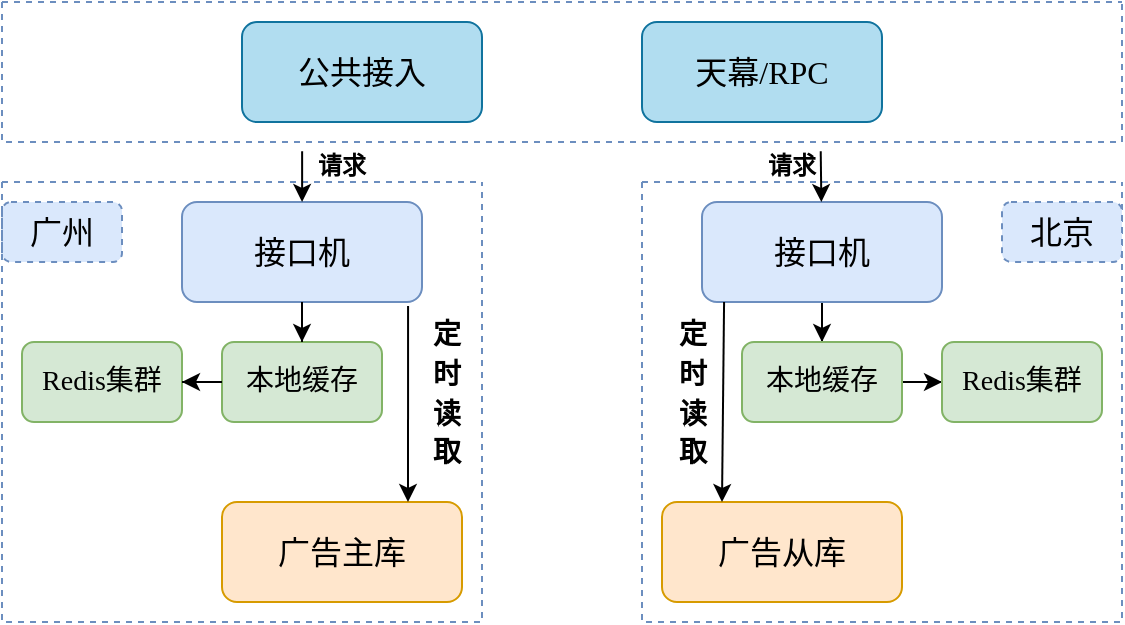 <mxfile version="20.8.5" type="github">
  <diagram id="g77NV5Jpvd8c-g1gd50a" name="第 1 页">
    <mxGraphModel dx="1195" dy="657" grid="1" gridSize="10" guides="1" tooltips="1" connect="1" arrows="1" fold="1" page="1" pageScale="1" pageWidth="827" pageHeight="1169" math="0" shadow="0">
      <root>
        <mxCell id="0" />
        <mxCell id="1" parent="0" />
        <mxCell id="sQSbw70mtBKwgn5H8qq--43" value="&lt;font style=&quot;font-size: 16px;&quot;&gt;公共接入&lt;/font&gt;" style="rounded=1;whiteSpace=wrap;html=1;fillColor=#b1ddf0;strokeColor=#10739e;fontFamily=Verdana;" parent="1" vertex="1">
          <mxGeometry x="200" y="120" width="120" height="50" as="geometry" />
        </mxCell>
        <mxCell id="bUQ-HvQgCxrvzn8xXoF2-1" value="" style="swimlane;startSize=0;fontFamily=Verdana;fontSize=13;dashed=1;fillColor=#dae8fc;strokeColor=#6c8ebf;movable=1;resizable=1;rotatable=1;deletable=1;editable=1;connectable=1;" vertex="1" parent="1">
          <mxGeometry x="80" y="110" width="560" height="70" as="geometry" />
        </mxCell>
        <mxCell id="sQSbw70mtBKwgn5H8qq--44" value="天幕/RPC" style="rounded=1;whiteSpace=wrap;html=1;fontFamily=Verdana;fontSize=16;fillColor=#b1ddf0;strokeColor=#10739e;" parent="bUQ-HvQgCxrvzn8xXoF2-1" vertex="1">
          <mxGeometry x="320" y="10" width="120" height="50" as="geometry" />
        </mxCell>
        <mxCell id="bUQ-HvQgCxrvzn8xXoF2-10" value="广州" style="rounded=1;whiteSpace=wrap;html=1;dashed=1;fontFamily=Verdana;fontSize=16;fillColor=#dae8fc;strokeColor=#6c8ebf;" vertex="1" parent="1">
          <mxGeometry x="80" y="210" width="60" height="30" as="geometry" />
        </mxCell>
        <mxCell id="bUQ-HvQgCxrvzn8xXoF2-11" value="" style="swimlane;startSize=0;fontFamily=Verdana;fontSize=13;dashed=1;fillColor=#dae8fc;strokeColor=#6c8ebf;movable=1;resizable=1;rotatable=1;deletable=1;editable=1;connectable=1;" vertex="1" parent="1">
          <mxGeometry x="80" y="200" width="240" height="220" as="geometry" />
        </mxCell>
        <mxCell id="bUQ-HvQgCxrvzn8xXoF2-5" value="Redis集群" style="rounded=1;whiteSpace=wrap;html=1;fontFamily=Verdana;fontSize=14;fillColor=#d5e8d4;strokeColor=#82b366;" vertex="1" parent="bUQ-HvQgCxrvzn8xXoF2-11">
          <mxGeometry x="10" y="80" width="80" height="40" as="geometry" />
        </mxCell>
        <mxCell id="bUQ-HvQgCxrvzn8xXoF2-6" value="本地缓存" style="rounded=1;whiteSpace=wrap;html=1;fontFamily=Verdana;fontSize=14;fillColor=#d5e8d4;strokeColor=#82b366;" vertex="1" parent="bUQ-HvQgCxrvzn8xXoF2-11">
          <mxGeometry x="110" y="80" width="80" height="40" as="geometry" />
        </mxCell>
        <mxCell id="bUQ-HvQgCxrvzn8xXoF2-9" value="" style="edgeStyle=orthogonalEdgeStyle;rounded=0;orthogonalLoop=1;jettySize=auto;html=1;" edge="1" parent="bUQ-HvQgCxrvzn8xXoF2-11" source="bUQ-HvQgCxrvzn8xXoF2-6" target="bUQ-HvQgCxrvzn8xXoF2-5">
          <mxGeometry relative="1" as="geometry" />
        </mxCell>
        <mxCell id="bUQ-HvQgCxrvzn8xXoF2-4" value="接口机" style="rounded=1;whiteSpace=wrap;html=1;fontFamily=Verdana;fontSize=16;fillColor=#dae8fc;strokeColor=#6c8ebf;" vertex="1" parent="bUQ-HvQgCxrvzn8xXoF2-11">
          <mxGeometry x="90" y="10" width="120" height="50" as="geometry" />
        </mxCell>
        <mxCell id="bUQ-HvQgCxrvzn8xXoF2-8" value="" style="edgeStyle=orthogonalEdgeStyle;rounded=0;orthogonalLoop=1;jettySize=auto;html=1;" edge="1" parent="bUQ-HvQgCxrvzn8xXoF2-11" source="bUQ-HvQgCxrvzn8xXoF2-4" target="bUQ-HvQgCxrvzn8xXoF2-6">
          <mxGeometry relative="1" as="geometry" />
        </mxCell>
        <mxCell id="bUQ-HvQgCxrvzn8xXoF2-15" value="广告主库" style="rounded=1;whiteSpace=wrap;html=1;fontFamily=Verdana;fontSize=16;fillColor=#ffe6cc;strokeColor=#d79b00;" vertex="1" parent="bUQ-HvQgCxrvzn8xXoF2-11">
          <mxGeometry x="110" y="160" width="120" height="50" as="geometry" />
        </mxCell>
        <mxCell id="bUQ-HvQgCxrvzn8xXoF2-18" value="" style="endArrow=classic;html=1;rounded=0;exitX=0.942;exitY=1.04;exitDx=0;exitDy=0;exitPerimeter=0;" edge="1" parent="bUQ-HvQgCxrvzn8xXoF2-11" source="bUQ-HvQgCxrvzn8xXoF2-4">
          <mxGeometry width="50" height="50" relative="1" as="geometry">
            <mxPoint x="310" y="230" as="sourcePoint" />
            <mxPoint x="203" y="160" as="targetPoint" />
          </mxGeometry>
        </mxCell>
        <mxCell id="bUQ-HvQgCxrvzn8xXoF2-19" value="&lt;font style=&quot;font-size: 14px;&quot;&gt;&lt;b&gt;定&lt;br&gt;时&lt;br&gt;读&lt;br&gt;取&lt;/b&gt;&lt;/font&gt;" style="text;strokeColor=none;fillColor=none;html=1;fontSize=16;fontStyle=0;verticalAlign=middle;align=center;fontFamily=Verdana;" vertex="1" parent="bUQ-HvQgCxrvzn8xXoF2-11">
          <mxGeometry x="202" y="60" width="40" height="90" as="geometry" />
        </mxCell>
        <mxCell id="bUQ-HvQgCxrvzn8xXoF2-21" value="" style="swimlane;startSize=0;fontFamily=Verdana;fontSize=13;dashed=1;fillColor=#dae8fc;strokeColor=#6c8ebf;movable=1;resizable=1;rotatable=1;deletable=1;editable=1;connectable=1;" vertex="1" parent="1">
          <mxGeometry x="400" y="200" width="240" height="220" as="geometry" />
        </mxCell>
        <mxCell id="bUQ-HvQgCxrvzn8xXoF2-32" value="" style="edgeStyle=orthogonalEdgeStyle;rounded=0;orthogonalLoop=1;jettySize=auto;html=1;" edge="1" parent="bUQ-HvQgCxrvzn8xXoF2-21" source="bUQ-HvQgCxrvzn8xXoF2-25" target="bUQ-HvQgCxrvzn8xXoF2-30">
          <mxGeometry relative="1" as="geometry" />
        </mxCell>
        <mxCell id="bUQ-HvQgCxrvzn8xXoF2-25" value="接口机" style="rounded=1;whiteSpace=wrap;html=1;fontFamily=Verdana;fontSize=16;fillColor=#dae8fc;strokeColor=#6c8ebf;" vertex="1" parent="bUQ-HvQgCxrvzn8xXoF2-21">
          <mxGeometry x="30" y="10" width="120" height="50" as="geometry" />
        </mxCell>
        <mxCell id="bUQ-HvQgCxrvzn8xXoF2-27" value="广告从库" style="rounded=1;whiteSpace=wrap;html=1;fontFamily=Verdana;fontSize=16;fillColor=#ffe6cc;strokeColor=#d79b00;" vertex="1" parent="bUQ-HvQgCxrvzn8xXoF2-21">
          <mxGeometry x="10" y="160" width="120" height="50" as="geometry" />
        </mxCell>
        <mxCell id="bUQ-HvQgCxrvzn8xXoF2-20" value="北京" style="rounded=1;whiteSpace=wrap;html=1;dashed=1;fontFamily=Verdana;fontSize=16;fillColor=#dae8fc;strokeColor=#6c8ebf;" vertex="1" parent="bUQ-HvQgCxrvzn8xXoF2-21">
          <mxGeometry x="180" y="10" width="60" height="30" as="geometry" />
        </mxCell>
        <mxCell id="bUQ-HvQgCxrvzn8xXoF2-33" value="" style="edgeStyle=orthogonalEdgeStyle;rounded=0;orthogonalLoop=1;jettySize=auto;html=1;" edge="1" parent="bUQ-HvQgCxrvzn8xXoF2-21" source="bUQ-HvQgCxrvzn8xXoF2-30" target="bUQ-HvQgCxrvzn8xXoF2-31">
          <mxGeometry relative="1" as="geometry" />
        </mxCell>
        <mxCell id="bUQ-HvQgCxrvzn8xXoF2-30" value="本地缓存" style="rounded=1;whiteSpace=wrap;html=1;fontFamily=Verdana;fontSize=14;fillColor=#d5e8d4;strokeColor=#82b366;" vertex="1" parent="bUQ-HvQgCxrvzn8xXoF2-21">
          <mxGeometry x="50" y="80" width="80" height="40" as="geometry" />
        </mxCell>
        <mxCell id="bUQ-HvQgCxrvzn8xXoF2-31" value="Redis集群" style="rounded=1;whiteSpace=wrap;html=1;fontFamily=Verdana;fontSize=14;fillColor=#d5e8d4;strokeColor=#82b366;" vertex="1" parent="bUQ-HvQgCxrvzn8xXoF2-21">
          <mxGeometry x="150" y="80" width="80" height="40" as="geometry" />
        </mxCell>
        <mxCell id="bUQ-HvQgCxrvzn8xXoF2-35" value="" style="endArrow=classic;html=1;rounded=0;exitX=0.092;exitY=1;exitDx=0;exitDy=0;exitPerimeter=0;entryX=0.25;entryY=0;entryDx=0;entryDy=0;" edge="1" parent="bUQ-HvQgCxrvzn8xXoF2-21" source="bUQ-HvQgCxrvzn8xXoF2-25" target="bUQ-HvQgCxrvzn8xXoF2-27">
          <mxGeometry width="50" height="50" relative="1" as="geometry">
            <mxPoint x="-10" y="200" as="sourcePoint" />
            <mxPoint x="40" y="150" as="targetPoint" />
          </mxGeometry>
        </mxCell>
        <mxCell id="bUQ-HvQgCxrvzn8xXoF2-36" value="&lt;font style=&quot;font-size: 14px;&quot;&gt;&lt;b&gt;定&lt;br&gt;时&lt;br&gt;读&lt;br&gt;取&lt;/b&gt;&lt;/font&gt;" style="text;strokeColor=none;fillColor=none;html=1;fontSize=16;fontStyle=0;verticalAlign=middle;align=center;fontFamily=Verdana;" vertex="1" parent="1">
          <mxGeometry x="405" y="260" width="40" height="90" as="geometry" />
        </mxCell>
        <mxCell id="bUQ-HvQgCxrvzn8xXoF2-40" value="" style="endArrow=classic;html=1;rounded=0;exitX=0.731;exitY=1.066;exitDx=0;exitDy=0;exitPerimeter=0;" edge="1" parent="1" source="bUQ-HvQgCxrvzn8xXoF2-1" target="bUQ-HvQgCxrvzn8xXoF2-25">
          <mxGeometry width="50" height="50" relative="1" as="geometry">
            <mxPoint x="360" y="350" as="sourcePoint" />
            <mxPoint x="410" y="300" as="targetPoint" />
          </mxGeometry>
        </mxCell>
        <mxCell id="bUQ-HvQgCxrvzn8xXoF2-41" value="" style="endArrow=classic;html=1;rounded=0;exitX=0.268;exitY=1.066;exitDx=0;exitDy=0;exitPerimeter=0;" edge="1" parent="1" source="bUQ-HvQgCxrvzn8xXoF2-1" target="bUQ-HvQgCxrvzn8xXoF2-4">
          <mxGeometry width="50" height="50" relative="1" as="geometry">
            <mxPoint x="360" y="350" as="sourcePoint" />
            <mxPoint x="410" y="300" as="targetPoint" />
          </mxGeometry>
        </mxCell>
        <mxCell id="bUQ-HvQgCxrvzn8xXoF2-42" value="请求" style="text;html=1;strokeColor=none;fillColor=none;align=center;verticalAlign=middle;whiteSpace=wrap;rounded=0;fontStyle=1" vertex="1" parent="1">
          <mxGeometry x="220" y="177" width="60" height="30" as="geometry" />
        </mxCell>
        <mxCell id="bUQ-HvQgCxrvzn8xXoF2-43" value="请求" style="text;html=1;strokeColor=none;fillColor=none;align=center;verticalAlign=middle;whiteSpace=wrap;rounded=0;fontStyle=1" vertex="1" parent="1">
          <mxGeometry x="445" y="177" width="60" height="30" as="geometry" />
        </mxCell>
      </root>
    </mxGraphModel>
  </diagram>
</mxfile>
